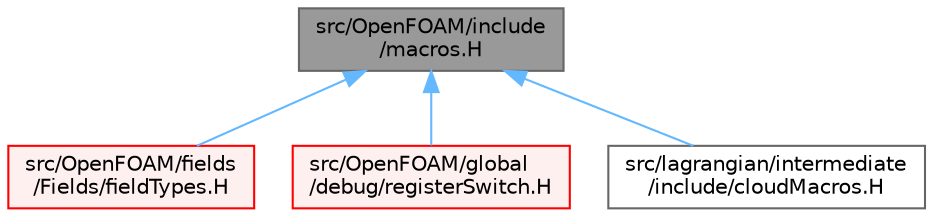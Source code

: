 digraph "src/OpenFOAM/include/macros.H"
{
 // LATEX_PDF_SIZE
  bgcolor="transparent";
  edge [fontname=Helvetica,fontsize=10,labelfontname=Helvetica,labelfontsize=10];
  node [fontname=Helvetica,fontsize=10,shape=box,height=0.2,width=0.4];
  Node1 [id="Node000001",label="src/OpenFOAM/include\l/macros.H",height=0.2,width=0.4,color="gray40", fillcolor="grey60", style="filled", fontcolor="black",tooltip="General C-preprocessor macros."];
  Node1 -> Node2 [id="edge1_Node000001_Node000002",dir="back",color="steelblue1",style="solid",tooltip=" "];
  Node2 [id="Node000002",label="src/OpenFOAM/fields\l/Fields/fieldTypes.H",height=0.2,width=0.4,color="red", fillcolor="#FFF0F0", style="filled",URL="$fieldTypes_8H.html",tooltip=" "];
  Node1 -> Node6051 [id="edge2_Node000001_Node006051",dir="back",color="steelblue1",style="solid",tooltip=" "];
  Node6051 [id="Node006051",label="src/OpenFOAM/global\l/debug/registerSwitch.H",height=0.2,width=0.4,color="red", fillcolor="#FFF0F0", style="filled",URL="$registerSwitch_8H.html",tooltip=" "];
  Node1 -> Node6061 [id="edge3_Node000001_Node006061",dir="back",color="steelblue1",style="solid",tooltip=" "];
  Node6061 [id="Node006061",label="src/lagrangian/intermediate\l/include/cloudMacros.H",height=0.2,width=0.4,color="grey40", fillcolor="white", style="filled",URL="$cloudMacros_8H.html",tooltip="C-preprocessor cloud macros."];
}

